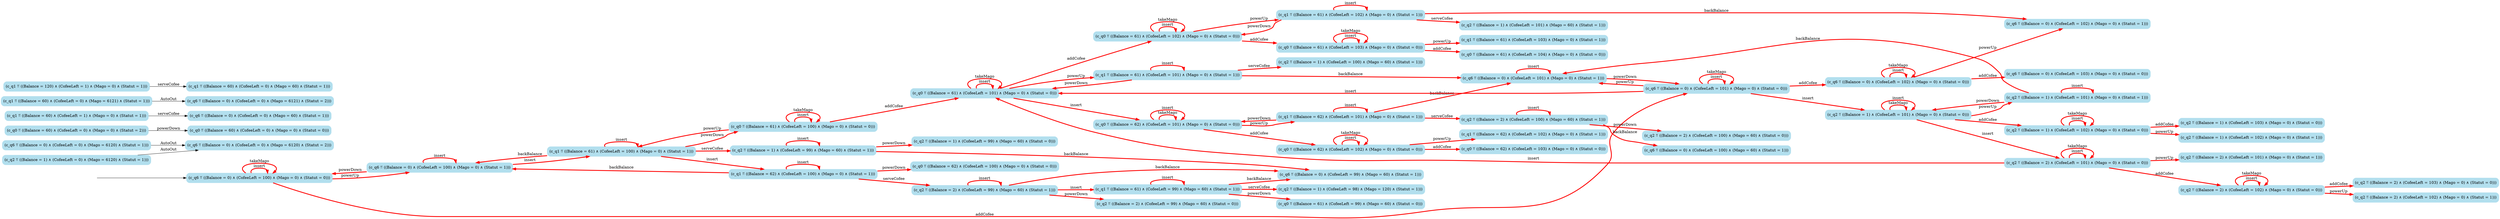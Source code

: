 digraph G {

	rankdir = LR;

	start_c_q6_10[style=invisible];

	node[shape=box, style="rounded, filled", color=lightblue2];

	c_q2_131[label="(c_q2 ≝ ((Balance = 1) ∧ (CofeeLeft = 101) ∧ (Mago = 0) ∧ (Statut = 1)))"];
	c_q2_181[label="(c_q2 ≝ ((Balance = 1) ∧ (CofeeLeft = 103) ∧ (Mago = 0) ∧ (Statut = 0)))"];
	c_q1_185[label="(c_q1 ≝ ((Balance = 62) ∧ (CofeeLeft = 102) ∧ (Mago = 0) ∧ (Statut = 1)))"];
	c_q6_6[label="(c_q6 ≝ ((Balance = 0) ∧ (CofeeLeft = 0) ∧ (Mago = 6120) ∧ (Statut = 1)))"];
	c_q2_145[label="(c_q2 ≝ ((Balance = 1) ∧ (CofeeLeft = 98) ∧ (Mago = 120) ∧ (Statut = 1)))"];
	c_q2_127[label="(c_q2 ≝ ((Balance = 2) ∧ (CofeeLeft = 101) ∧ (Mago = 0) ∧ (Statut = 1)))"];
	c_q6_211[label="(c_q6 ≝ ((Balance = 0) ∧ (CofeeLeft = 100) ∧ (Mago = 60) ∧ (Statut = 1)))"];
	c_q1_196[label="(c_q1 ≝ ((Balance = 61) ∧ (CofeeLeft = 102) ∧ (Mago = 0) ∧ (Statut = 1)))"];
	c_q2_139[label="(c_q2 ≝ ((Balance = 2) ∧ (CofeeLeft = 103) ∧ (Mago = 0) ∧ (Statut = 0)))"];
	c_q1_146[label="(c_q1 ≝ ((Balance = 61) ∧ (CofeeLeft = 99) ∧ (Mago = 60) ∧ (Statut = 1)))"];
	c_q0_20[label="(c_q0 ≝ ((Balance = 60) ∧ (CofeeLeft = 0) ∧ (Mago = 0) ∧ (Statut = 2)))"];
	c_q6_197[label="(c_q6 ≝ ((Balance = 0) ∧ (CofeeLeft = 102) ∧ (Mago = 0) ∧ (Statut = 1)))"];
	c_q2_165[label="(c_q2 ≝ ((Balance = 1) ∧ (CofeeLeft = 100) ∧ (Mago = 60) ∧ (Statut = 1)))"];
	c_q2_56[label="(c_q2 ≝ ((Balance = 1) ∧ (CofeeLeft = 0) ∧ (Mago = 6120) ∧ (Statut = 1)))"];
	c_q0_107[label="(c_q0 ≝ ((Balance = 62) ∧ (CofeeLeft = 100) ∧ (Mago = 0) ∧ (Statut = 0)))"];
	c_q6_39[label="(c_q6 ≝ ((Balance = 0) ∧ (CofeeLeft = 0) ∧ (Mago = 60) ∧ (Statut = 1)))"];
	c_q0_116[label="(c_q0 ≝ ((Balance = 61) ∧ (CofeeLeft = 100) ∧ (Mago = 0) ∧ (Statut = 0)))"];
	c_q0_189[label="(c_q0 ≝ ((Balance = 62) ∧ (CofeeLeft = 103) ∧ (Mago = 0) ∧ (Statut = 0)))"];
	c_q6_57[label="(c_q6 ≝ ((Balance = 0) ∧ (CofeeLeft = 0) ∧ (Mago = 6120) ∧ (Statut = 2)))"];
	c_q1_36[label="(c_q1 ≝ ((Balance = 60) ∧ (CofeeLeft = 0) ∧ (Mago = 6121) ∧ (Statut = 1)))"];
	c_q2_129[label="(c_q2 ≝ ((Balance = 2) ∧ (CofeeLeft = 101) ∧ (Mago = 0) ∧ (Statut = 0)))"];
	c_q1_108[label="(c_q1 ≝ ((Balance = 62) ∧ (CofeeLeft = 100) ∧ (Mago = 0) ∧ (Statut = 1)))"];
	c_q0_188[label="(c_q0 ≝ ((Balance = 62) ∧ (CofeeLeft = 102) ∧ (Mago = 0) ∧ (Statut = 0)))"];
	c_q6_109[label="(c_q6 ≝ ((Balance = 0) ∧ (CofeeLeft = 100) ∧ (Mago = 0) ∧ (Statut = 1)))"];
	c_q2_138[label="(c_q2 ≝ ((Balance = 2) ∧ (CofeeLeft = 102) ∧ (Mago = 0) ∧ (Statut = 0)))"];
	c_q2_195[label="(c_q2 ≝ ((Balance = 1) ∧ (CofeeLeft = 101) ∧ (Mago = 60) ∧ (Statut = 1)))"];
	c_q1_201[label="(c_q1 ≝ ((Balance = 61) ∧ (CofeeLeft = 103) ∧ (Mago = 0) ∧ (Statut = 1)))"];
	c_q2_209[label="(c_q2 ≝ ((Balance = 2) ∧ (CofeeLeft = 100) ∧ (Mago = 60) ∧ (Statut = 0)))"];
	c_q6_37[label="(c_q6 ≝ ((Balance = 0) ∧ (CofeeLeft = 0) ∧ (Mago = 6121) ∧ (Statut = 2)))"];
	c_q2_121[label="(c_q2 ≝ ((Balance = 2) ∧ (CofeeLeft = 99) ∧ (Mago = 60) ∧ (Statut = 0)))"];
	c_q6_159[label="(c_q6 ≝ ((Balance = 0) ∧ (CofeeLeft = 103) ∧ (Mago = 0) ∧ (Statut = 0)))"];
	c_q0_99[label="(c_q0 ≝ ((Balance = 62) ∧ (CofeeLeft = 101) ∧ (Mago = 0) ∧ (Statut = 0)))"];
	c_q6_167[label="(c_q6 ≝ ((Balance = 0) ∧ (CofeeLeft = 101) ∧ (Mago = 0) ∧ (Statut = 1)))"];
	c_q2_171[label="(c_q2 ≝ ((Balance = 1) ∧ (CofeeLeft = 99) ∧ (Mago = 60) ∧ (Statut = 0)))"];
	c_q0_163[label="(c_q0 ≝ ((Balance = 61) ∧ (CofeeLeft = 101) ∧ (Mago = 0) ∧ (Statut = 0)))"];
	c_q6_10[label="(c_q6 ≝ ((Balance = 0) ∧ (CofeeLeft = 100) ∧ (Mago = 0) ∧ (Statut = 0)))"];
	c_q2_177[label="(c_q2 ≝ ((Balance = 1) ∧ (CofeeLeft = 102) ∧ (Mago = 0) ∧ (Statut = 1)))"];
	c_q0_21[label="(c_q0 ≝ ((Balance = 60) ∧ (CofeeLeft = 0) ∧ (Mago = 0) ∧ (Statut = 0)))"];
	c_q1_166[label="(c_q1 ≝ ((Balance = 61) ∧ (CofeeLeft = 101) ∧ (Mago = 0) ∧ (Statut = 1)))"];
	c_q1_102[label="(c_q1 ≝ ((Balance = 62) ∧ (CofeeLeft = 101) ∧ (Mago = 0) ∧ (Statut = 1)))"];
	c_q2_210[label="(c_q2 ≝ ((Balance = 2) ∧ (CofeeLeft = 100) ∧ (Mago = 60) ∧ (Statut = 1)))"];
	c_q2_135[label="(c_q2 ≝ ((Balance = 2) ∧ (CofeeLeft = 102) ∧ (Mago = 0) ∧ (Statut = 1)))"];
	c_q0_205[label="(c_q0 ≝ ((Balance = 61) ∧ (CofeeLeft = 104) ∧ (Mago = 0) ∧ (Statut = 0)))"];
	c_q2_122[label="(c_q2 ≝ ((Balance = 2) ∧ (CofeeLeft = 99) ∧ (Mago = 60) ∧ (Statut = 1)))"];
	c_q1_113[label="(c_q1 ≝ ((Balance = 61) ∧ (CofeeLeft = 100) ∧ (Mago = 0) ∧ (Statut = 1)))"];
	c_q1_38[label="(c_q1 ≝ ((Balance = 60) ∧ (CofeeLeft = 1) ∧ (Mago = 0) ∧ (Statut = 1)))"];
	c_q2_82[label="(c_q2 ≝ ((Balance = 1) ∧ (CofeeLeft = 101) ∧ (Mago = 0) ∧ (Statut = 0)))"];
	c_q6_173[label="(c_q6 ≝ ((Balance = 0) ∧ (CofeeLeft = 99) ∧ (Mago = 60) ∧ (Statut = 1)))"];
	c_q6_151[label="(c_q6 ≝ ((Balance = 0) ∧ (CofeeLeft = 101) ∧ (Mago = 0) ∧ (Statut = 0)))"];
	c_q2_172[label="(c_q2 ≝ ((Balance = 1) ∧ (CofeeLeft = 99) ∧ (Mago = 60) ∧ (Statut = 1)))"];
	c_q1_30[label="(c_q1 ≝ ((Balance = 120) ∧ (CofeeLeft = 1) ∧ (Mago = 0) ∧ (Statut = 1)))"];
	c_q0_204[label="(c_q0 ≝ ((Balance = 61) ∧ (CofeeLeft = 103) ∧ (Mago = 0) ∧ (Statut = 0)))"];
	c_q1_31[label="(c_q1 ≝ ((Balance = 60) ∧ (CofeeLeft = 0) ∧ (Mago = 60) ∧ (Statut = 1)))"];
	c_q2_180[label="(c_q2 ≝ ((Balance = 1) ∧ (CofeeLeft = 102) ∧ (Mago = 0) ∧ (Statut = 0)))"];
	c_q6_158[label="(c_q6 ≝ ((Balance = 0) ∧ (CofeeLeft = 102) ∧ (Mago = 0) ∧ (Statut = 0)))"];
	c_q0_143[label="(c_q0 ≝ ((Balance = 61) ∧ (CofeeLeft = 99) ∧ (Mago = 60) ∧ (Statut = 0)))"];
	c_q0_193[label="(c_q0 ≝ ((Balance = 61) ∧ (CofeeLeft = 102) ∧ (Mago = 0) ∧ (Statut = 0)))"];

	start_c_q6_10 -> c_q6_10;
	c_q6_10 -> c_q6_10[label="insert", penwidth=3, color=red];
	c_q6_10 -> c_q6_109[label="powerUp", penwidth=3, color=red];
	c_q6_109 -> c_q6_10[label="powerDown", penwidth=3, color=red];
	c_q6_6 -> c_q6_57[label="AutoOut"];
	c_q6_10 -> c_q6_10[label="takeMago", penwidth=3, color=red];
	c_q6_10 -> c_q6_151[label="addCofee", penwidth=3, color=red];
	c_q6_151 -> c_q0_163[label="insert", penwidth=3, color=red];
	c_q6_109 -> c_q1_113[label="insert", penwidth=3, color=red];
	c_q6_151 -> c_q2_82[label="insert", penwidth=3, color=red];
	c_q0_163 -> c_q0_99[label="insert", penwidth=3, color=red];
	c_q0_20 -> c_q0_21[label="powerDown"];
	c_q0_99 -> c_q0_99[label="takeMago", penwidth=3, color=red];
	c_q0_163 -> c_q0_193[label="addCofee", penwidth=3, color=red];
	c_q0_99 -> c_q1_102[label="powerUp", penwidth=3, color=red];
	c_q1_113 -> c_q1_108[label="insert", penwidth=3, color=red];
	c_q1_30 -> c_q1_31[label="serveCofee"];
	c_q1_113 -> c_q0_116[label="powerDown", penwidth=3, color=red];
	c_q1_108 -> c_q2_122[label="serveCofee", penwidth=3, color=red];
	c_q1_36 -> c_q6_37[label="AutoOut"];
	c_q1_38 -> c_q6_39[label="serveCofee"];
	c_q1_113 -> c_q6_109[label="backBalance", penwidth=3, color=red];
	c_q2_82 -> c_q2_129[label="insert", penwidth=3, color=red];
	c_q2_82 -> c_q2_131[label="powerUp", penwidth=3, color=red];
	c_q2_131 -> c_q2_82[label="powerDown", penwidth=3, color=red];
	c_q2_82 -> c_q2_82[label="takeMago", penwidth=3, color=red];
	c_q2_129 -> c_q2_138[label="addCofee", penwidth=3, color=red];
	c_q2_129 -> c_q0_163[label="insert", penwidth=3, color=red];
	c_q2_122 -> c_q1_146[label="insert", penwidth=3, color=red];
	c_q2_56 -> c_q6_57[label="AutoOut"];
	c_q2_131 -> c_q6_167[label="backBalance", penwidth=3, color=red];
	c_q6_109 -> c_q6_109[label="insert", penwidth=3, color=red];
	c_q6_151 -> c_q6_151[label="insert", penwidth=3, color=red];
	c_q6_151 -> c_q6_167[label="powerUp", penwidth=3, color=red];
	c_q6_151 -> c_q6_151[label="takeMago", penwidth=3, color=red];
	c_q6_151 -> c_q6_158[label="addCofee", penwidth=3, color=red];
	c_q0_163 -> c_q0_163[label="insert", penwidth=3, color=red];
	c_q0_163 -> c_q1_166[label="powerUp", penwidth=3, color=red];
	c_q0_163 -> c_q0_163[label="takeMago", penwidth=3, color=red];
	c_q1_113 -> c_q1_113[label="insert", penwidth=3, color=red];
	c_q1_113 -> c_q2_172[label="serveCofee", penwidth=3, color=red];
	c_q2_82 -> c_q2_82[label="insert", penwidth=3, color=red];
	c_q2_82 -> c_q2_180[label="addCofee", penwidth=3, color=red];
	c_q0_99 -> c_q0_99[label="insert", penwidth=3, color=red];
	c_q0_99 -> c_q0_188[label="addCofee", penwidth=3, color=red];
	c_q0_193 -> c_q0_193[label="insert", penwidth=3, color=red];
	c_q0_193 -> c_q1_196[label="powerUp", penwidth=3, color=red];
	c_q0_193 -> c_q0_193[label="takeMago", penwidth=3, color=red];
	c_q0_193 -> c_q0_204[label="addCofee", penwidth=3, color=red];
	c_q1_102 -> c_q1_102[label="insert", penwidth=3, color=red];
	c_q1_102 -> c_q0_99[label="powerDown", penwidth=3, color=red];
	c_q1_102 -> c_q2_210[label="serveCofee", penwidth=3, color=red];
	c_q1_102 -> c_q6_167[label="backBalance", penwidth=3, color=red];
	c_q1_108 -> c_q1_108[label="insert", penwidth=3, color=red];
	c_q1_108 -> c_q0_107[label="powerDown", penwidth=3, color=red];
	c_q1_108 -> c_q6_109[label="backBalance", penwidth=3, color=red];
	c_q0_116 -> c_q0_116[label="insert", penwidth=3, color=red];
	c_q0_116 -> c_q1_113[label="powerUp", penwidth=3, color=red];
	c_q0_116 -> c_q0_116[label="takeMago", penwidth=3, color=red];
	c_q0_116 -> c_q0_163[label="addCofee", penwidth=3, color=red];
	c_q2_122 -> c_q2_122[label="insert", penwidth=3, color=red];
	c_q2_122 -> c_q2_121[label="powerDown", penwidth=3, color=red];
	c_q2_122 -> c_q6_173[label="backBalance", penwidth=3, color=red];
	c_q2_129 -> c_q2_129[label="insert", penwidth=3, color=red];
	c_q2_129 -> c_q2_127[label="powerUp", penwidth=3, color=red];
	c_q2_129 -> c_q2_129[label="takeMago", penwidth=3, color=red];
	c_q2_131 -> c_q2_131[label="insert", penwidth=3, color=red];
	c_q2_138 -> c_q2_138[label="insert", penwidth=3, color=red];
	c_q2_138 -> c_q2_135[label="powerUp", penwidth=3, color=red];
	c_q2_138 -> c_q2_138[label="takeMago", penwidth=3, color=red];
	c_q2_138 -> c_q2_139[label="addCofee", penwidth=3, color=red];
	c_q1_146 -> c_q1_146[label="insert", penwidth=3, color=red];
	c_q1_146 -> c_q0_143[label="powerDown", penwidth=3, color=red];
	c_q1_146 -> c_q2_145[label="serveCofee", penwidth=3, color=red];
	c_q1_146 -> c_q6_173[label="backBalance", penwidth=3, color=red];
	c_q6_167 -> c_q6_167[label="insert", penwidth=3, color=red];
	c_q6_167 -> c_q6_151[label="powerDown", penwidth=3, color=red];
	c_q6_158 -> c_q6_158[label="insert", penwidth=3, color=red];
	c_q6_158 -> c_q6_197[label="powerUp", penwidth=3, color=red];
	c_q6_158 -> c_q6_158[label="takeMago", penwidth=3, color=red];
	c_q6_158 -> c_q6_159[label="addCofee", penwidth=3, color=red];
	c_q1_166 -> c_q1_166[label="insert", penwidth=3, color=red];
	c_q1_166 -> c_q0_163[label="powerDown", penwidth=3, color=red];
	c_q1_166 -> c_q2_165[label="serveCofee", penwidth=3, color=red];
	c_q1_166 -> c_q6_167[label="backBalance", penwidth=3, color=red];
	c_q2_172 -> c_q2_172[label="insert", penwidth=3, color=red];
	c_q2_172 -> c_q2_171[label="powerDown", penwidth=3, color=red];
	c_q2_172 -> c_q6_173[label="backBalance", penwidth=3, color=red];
	c_q2_180 -> c_q2_180[label="insert", penwidth=3, color=red];
	c_q2_180 -> c_q2_177[label="powerUp", penwidth=3, color=red];
	c_q2_180 -> c_q2_180[label="takeMago", penwidth=3, color=red];
	c_q2_180 -> c_q2_181[label="addCofee", penwidth=3, color=red];
	c_q0_188 -> c_q0_188[label="insert", penwidth=3, color=red];
	c_q0_188 -> c_q1_185[label="powerUp", penwidth=3, color=red];
	c_q0_188 -> c_q0_188[label="takeMago", penwidth=3, color=red];
	c_q0_188 -> c_q0_189[label="addCofee", penwidth=3, color=red];
	c_q1_196 -> c_q1_196[label="insert", penwidth=3, color=red];
	c_q1_196 -> c_q0_193[label="powerDown", penwidth=3, color=red];
	c_q1_196 -> c_q2_195[label="serveCofee", penwidth=3, color=red];
	c_q1_196 -> c_q6_197[label="backBalance", penwidth=3, color=red];
	c_q0_204 -> c_q0_204[label="insert", penwidth=3, color=red];
	c_q0_204 -> c_q1_201[label="powerUp", penwidth=3, color=red];
	c_q0_204 -> c_q0_204[label="takeMago", penwidth=3, color=red];
	c_q0_204 -> c_q0_205[label="addCofee", penwidth=3, color=red];
	c_q2_210 -> c_q2_210[label="insert", penwidth=3, color=red];
	c_q2_210 -> c_q2_209[label="powerDown", penwidth=3, color=red];
	c_q2_210 -> c_q6_211[label="backBalance", penwidth=3, color=red];

}
